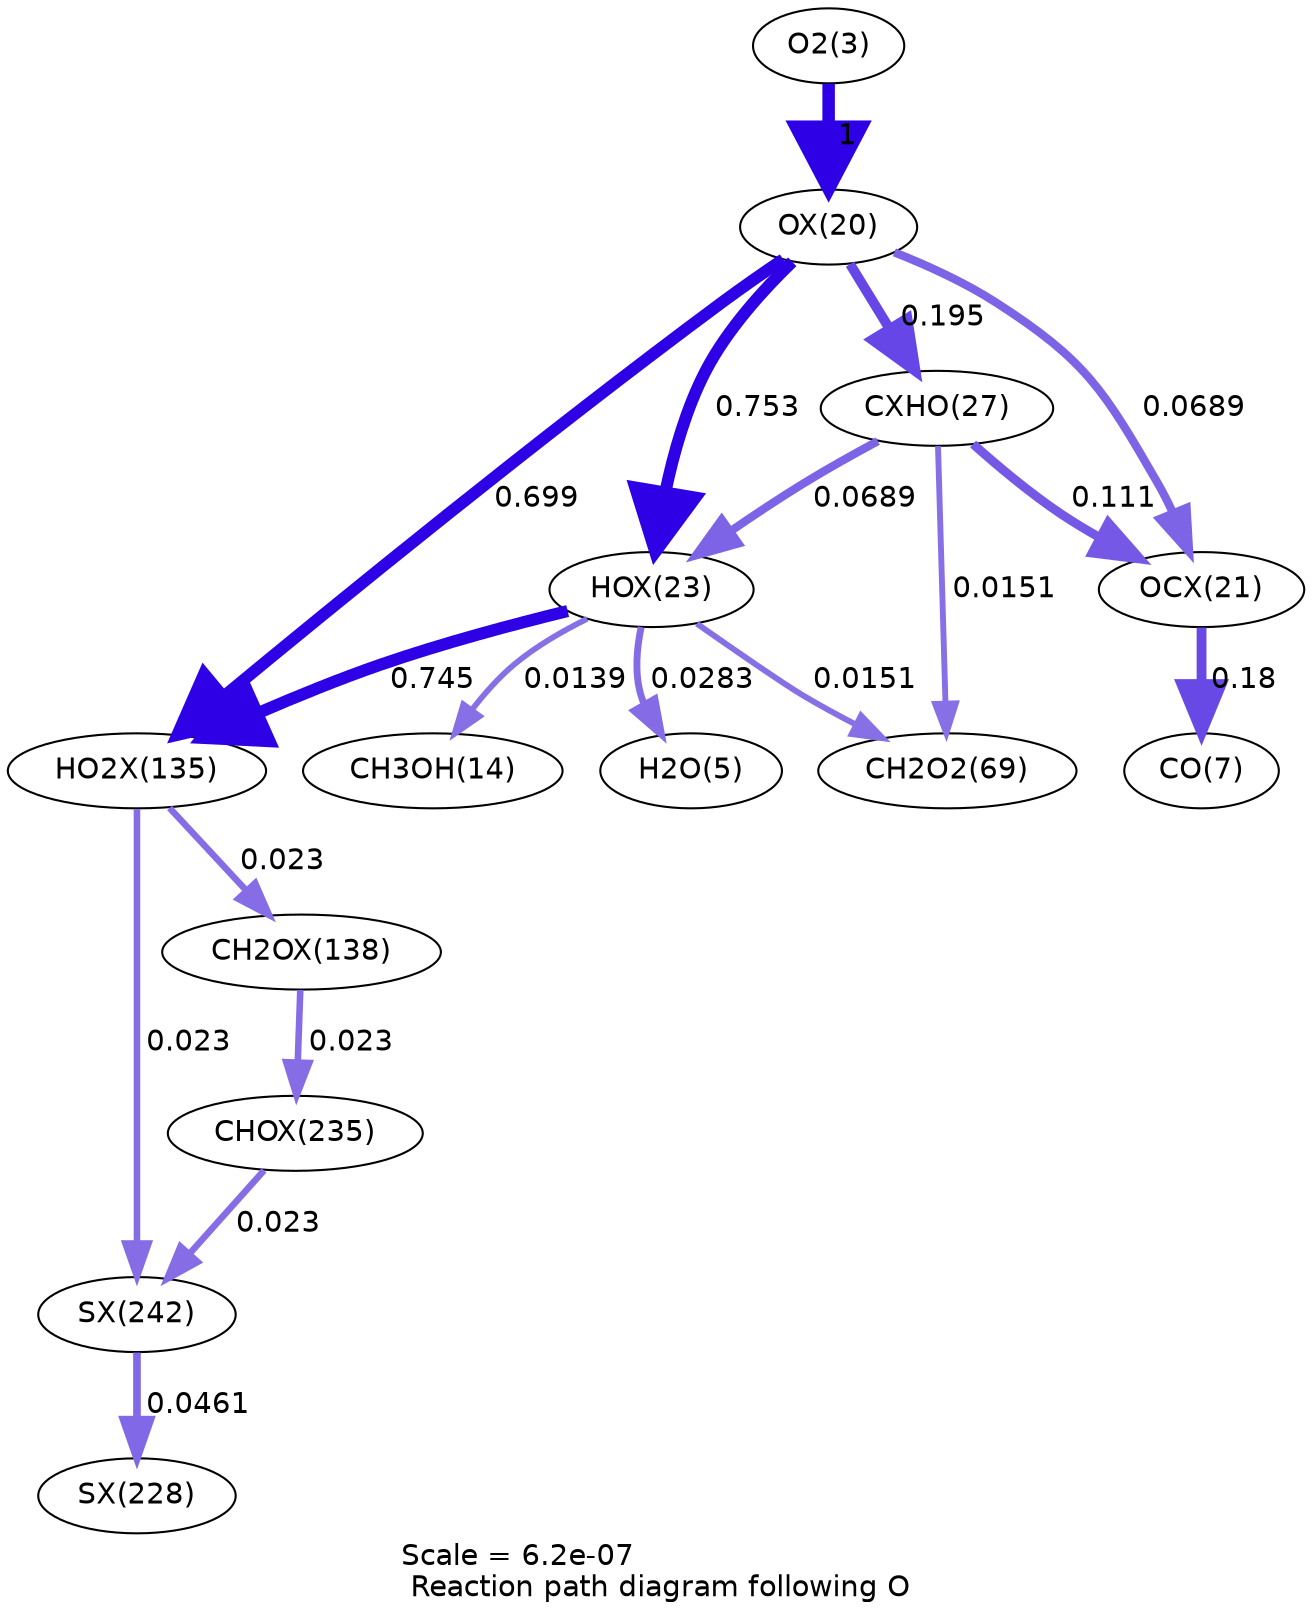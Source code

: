 digraph reaction_paths {
center=1;
s5 -> s26[fontname="Helvetica", penwidth=6, arrowsize=3, color="0.7, 1.5, 0.9"
, label=" 1"];
s26 -> s29[fontname="Helvetica", penwidth=5.79, arrowsize=2.89, color="0.7, 1.25, 0.9"
, label=" 0.753"];
s26 -> s32[fontname="Helvetica", penwidth=4.76, arrowsize=2.38, color="0.7, 0.695, 0.9"
, label=" 0.195"];
s26 -> s27[fontname="Helvetica", penwidth=3.98, arrowsize=1.99, color="0.7, 0.569, 0.9"
, label=" 0.0689"];
s26 -> s44[fontname="Helvetica", penwidth=5.73, arrowsize=2.86, color="0.7, 1.2, 0.9"
, label=" 0.699"];
s29 -> s16[fontname="Helvetica", penwidth=2.77, arrowsize=1.39, color="0.7, 0.514, 0.9"
, label=" 0.0139"];
s29 -> s7[fontname="Helvetica", penwidth=3.31, arrowsize=1.65, color="0.7, 0.528, 0.9"
, label=" 0.0283"];
s32 -> s29[fontname="Helvetica", penwidth=3.98, arrowsize=1.99, color="0.7, 0.569, 0.9"
, label=" 0.0689"];
s29 -> s44[fontname="Helvetica", penwidth=5.78, arrowsize=2.89, color="0.7, 1.24, 0.9"
, label=" 0.745"];
s29 -> s21[fontname="Helvetica", penwidth=2.83, arrowsize=1.42, color="0.7, 0.515, 0.9"
, label=" 0.0151"];
s32 -> s27[fontname="Helvetica", penwidth=4.34, arrowsize=2.17, color="0.7, 0.611, 0.9"
, label=" 0.111"];
s32 -> s21[fontname="Helvetica", penwidth=2.83, arrowsize=1.42, color="0.7, 0.515, 0.9"
, label=" 0.0151"];
s27 -> s9[fontname="Helvetica", penwidth=4.71, arrowsize=2.35, color="0.7, 0.68, 0.9"
, label=" 0.18"];
s44 -> s45[fontname="Helvetica", penwidth=3.15, arrowsize=1.58, color="0.7, 0.523, 0.9"
, label=" 0.023"];
s44 -> s53[fontname="Helvetica", penwidth=3.15, arrowsize=1.58, color="0.7, 0.523, 0.9"
, label=" 0.023"];
s45 -> s52[fontname="Helvetica", penwidth=3.15, arrowsize=1.58, color="0.7, 0.523, 0.9"
, label=" 0.023"];
s52 -> s53[fontname="Helvetica", penwidth=3.15, arrowsize=1.58, color="0.7, 0.523, 0.9"
, label=" 0.023"];
s53 -> s50[fontname="Helvetica", penwidth=3.68, arrowsize=1.84, color="0.7, 0.546, 0.9"
, label=" 0.0461"];
s5 [ fontname="Helvetica", label="O2(3)"];
s7 [ fontname="Helvetica", label="H2O(5)"];
s9 [ fontname="Helvetica", label="CO(7)"];
s16 [ fontname="Helvetica", label="CH3OH(14)"];
s21 [ fontname="Helvetica", label="CH2O2(69)"];
s26 [ fontname="Helvetica", label="OX(20)"];
s27 [ fontname="Helvetica", label="OCX(21)"];
s29 [ fontname="Helvetica", label="HOX(23)"];
s32 [ fontname="Helvetica", label="CXHO(27)"];
s44 [ fontname="Helvetica", label="HO2X(135)"];
s45 [ fontname="Helvetica", label="CH2OX(138)"];
s50 [ fontname="Helvetica", label="SX(228)"];
s52 [ fontname="Helvetica", label="CHOX(235)"];
s53 [ fontname="Helvetica", label="SX(242)"];
 label = "Scale = 6.2e-07\l Reaction path diagram following O";
 fontname = "Helvetica";
}
